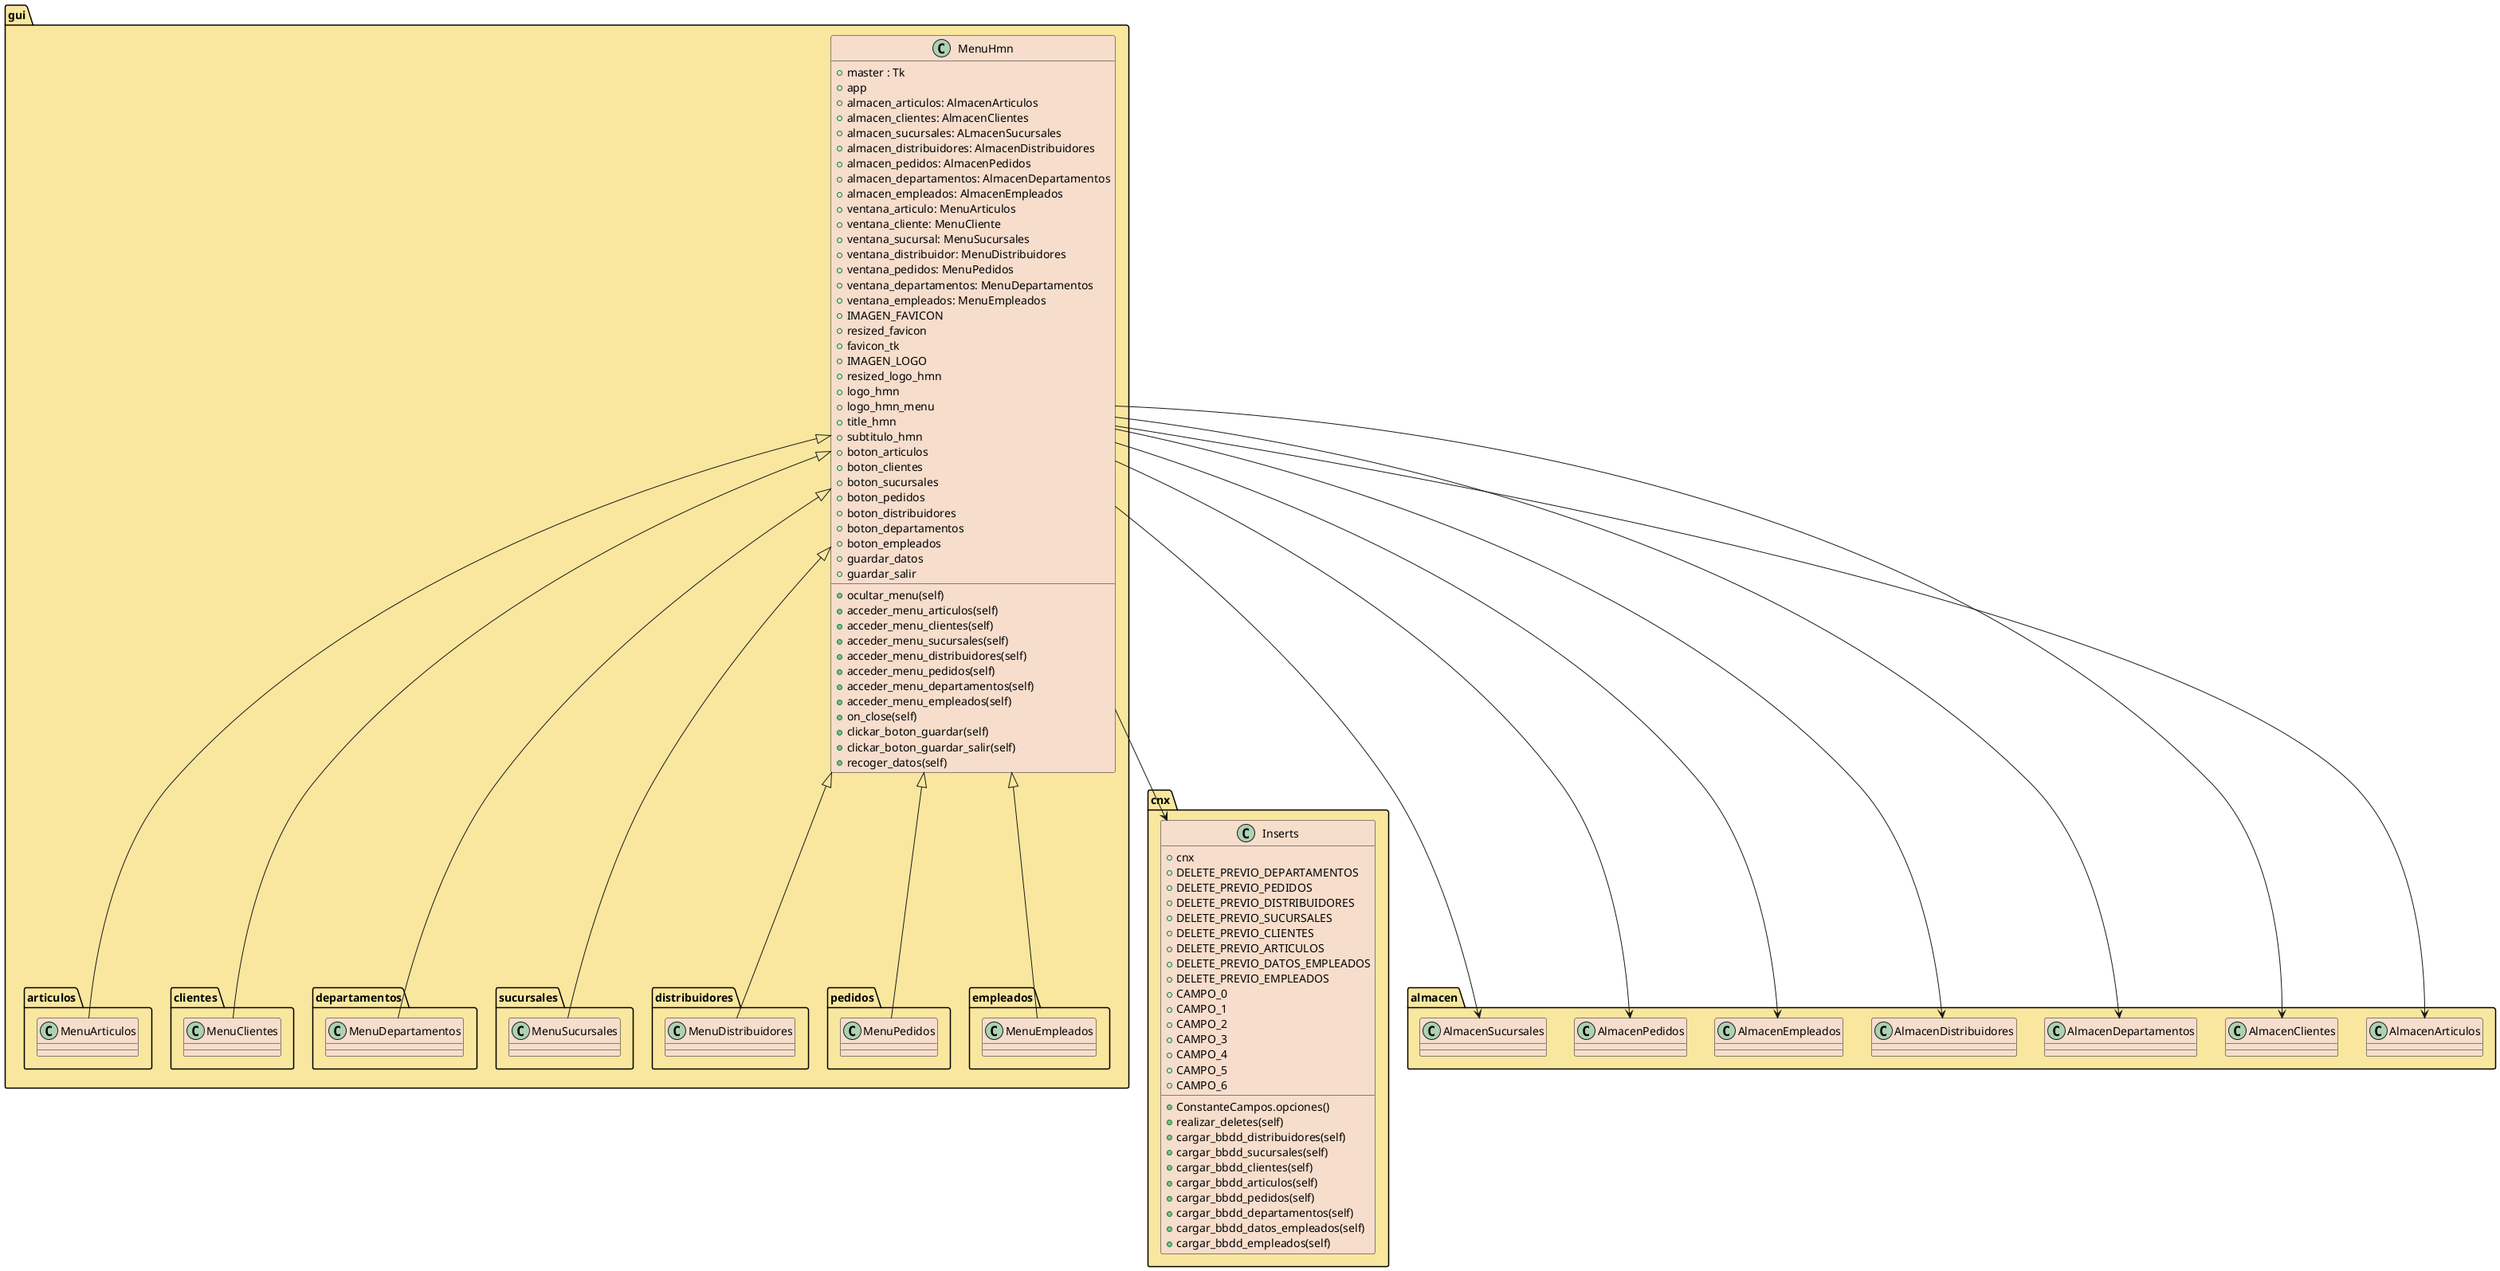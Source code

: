 @startuml hmnlogistics
package gui <<Folder>> #F9E79F {
    class MenuHmn #F6DDCC{
    + master : Tk
    + app
    + almacen_articulos: AlmacenArticulos
    + almacen_clientes: AlmacenClientes
    + almacen_sucursales: ALmacenSucursales
    + almacen_distribuidores: AlmacenDistribuidores
    + almacen_pedidos: AlmacenPedidos
    + almacen_departamentos: AlmacenDepartamentos
    + almacen_empleados: AlmacenEmpleados
    + ventana_articulo: MenuArticulos
    + ventana_cliente: MenuCliente
    + ventana_sucursal: MenuSucursales
    + ventana_distribuidor: MenuDistribuidores
    + ventana_pedidos: MenuPedidos
    + ventana_departamentos: MenuDepartamentos
    + ventana_empleados: MenuEmpleados
    + IMAGEN_FAVICON
    + resized_favicon
    + favicon_tk
    + IMAGEN_LOGO
    + resized_logo_hmn
    + logo_hmn
    + logo_hmn_menu
    + title_hmn
    + subtitulo_hmn
    + boton_articulos
    + boton_clientes
    + boton_sucursales
    + boton_pedidos
    + boton_distribuidores
    + boton_departamentos
    + boton_empleados
    + guardar_datos
    + guardar_salir
    + ocultar_menu(self)
    + acceder_menu_articulos(self)
    + acceder_menu_clientes(self)
    + acceder_menu_sucursales(self)
    + acceder_menu_distribuidores(self)
    + acceder_menu_pedidos(self)
    + acceder_menu_departamentos(self)
    + acceder_menu_empleados(self)
    + on_close(self)
    + clickar_boton_guardar(self)
    + clickar_boton_guardar_salir(self)
    + recoger_datos(self)
    
}
package articulos <<Folder>> #F9E79F {
    MenuHmn <|-- MenuArticulos
    class MenuArticulos #F6DDCC{}
}
package clientes <<Folder>> #F9E79F {
    MenuHmn <|-- MenuClientes
    class MenuClientes #F6DDCC{}
}
package departamentos <<Folder>> #F9E79F {
    MenuHmn <|-- MenuDepartamentos
    class MenuDepartamentos #F6DDCC{}
}
package sucursales <<Folder>> #F9E79F {
    MenuHmn <|-- MenuSucursales
    class MenuSucursales #F6DDCC{}
}
package distribuidores <<Folder>> #F9E79F {
    MenuHmn <|-- MenuDistribuidores
    class MenuDistribuidores #F6DDCC{}
}
package pedidos <<Folder>> #F9E79F {
    MenuHmn <|-- MenuPedidos
    class MenuPedidos #F6DDCC{}
}
package empleados <<Folder>> #F9E79F {
    MenuHmn <|-- MenuEmpleados
    class MenuEmpleados #F6DDCC{}
}
}
package cnx <<Folder>> #F9E79F {
    MenuHmn --> Inserts
    class Inserts #F6DDCC{
        + cnx
        + DELETE_PREVIO_DEPARTAMENTOS
        + DELETE_PREVIO_PEDIDOS
        + DELETE_PREVIO_DISTRIBUIDORES
        + DELETE_PREVIO_SUCURSALES
        + DELETE_PREVIO_CLIENTES
        + DELETE_PREVIO_ARTICULOS
        + DELETE_PREVIO_DATOS_EMPLEADOS
        + DELETE_PREVIO_EMPLEADOS
        + CAMPO_0
        + CAMPO_1
        + CAMPO_2
        + CAMPO_3
        + CAMPO_4
        + CAMPO_5
        + CAMPO_6
        + ConstanteCampos.opciones()
        + realizar_deletes(self)
        + cargar_bbdd_distribuidores(self)
        + cargar_bbdd_sucursales(self)
        + cargar_bbdd_clientes(self)
        + cargar_bbdd_articulos(self)
        + cargar_bbdd_pedidos(self)
        + cargar_bbdd_departamentos(self)
        + cargar_bbdd_datos_empleados(self)
        + cargar_bbdd_empleados(self)

        
}
}
package almacen <<Folder>> #F9E79F {
    MenuHmn --> AlmacenArticulos
    MenuHmn --> AlmacenClientes
    MenuHmn --> AlmacenDepartamentos
    MenuHmn --> AlmacenDistribuidores
    MenuHmn --> AlmacenEmpleados
    MenuHmn --> AlmacenPedidos
    MenuHmn --> AlmacenSucursales
    class AlmacenArticulos #F6DDCC{}
    class AlmacenClientes #F6DDCC{}
    class AlmacenDepartamentos #F6DDCC{}
    class AlmacenDistribuidores #F6DDCC{}
    class AlmacenEmpleados #F6DDCC{}
    class AlmacenPedidos #F6DDCC{}
    class AlmacenSucursales #F6DDCC{}
}
@enduml

